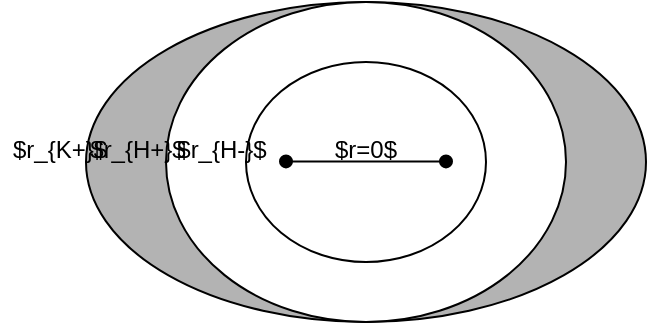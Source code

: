 <mxfile version="20.3.0" type="device"><diagram id="EoNyKHuHhaWxrZ6hlwF3" name="Page-1"><mxGraphModel dx="677" dy="410" grid="1" gridSize="10" guides="1" tooltips="1" connect="1" arrows="1" fold="1" page="1" pageScale="1" pageWidth="850" pageHeight="1100" math="1" shadow="0"><root><mxCell id="0"/><mxCell id="1" parent="0"/><mxCell id="NDcnX3-HpqlYZW4nQ_lw-1" value="" style="ellipse;whiteSpace=wrap;html=1;fillColor=#B3B3B3;" parent="1" vertex="1"><mxGeometry x="43" width="280" height="160" as="geometry"/></mxCell><mxCell id="NDcnX3-HpqlYZW4nQ_lw-3" value="" style="ellipse;whiteSpace=wrap;html=1;fillColor=default;" parent="1" vertex="1"><mxGeometry x="83" width="200" height="160" as="geometry"/></mxCell><mxCell id="NDcnX3-HpqlYZW4nQ_lw-4" value="" style="ellipse;whiteSpace=wrap;html=1;fillColor=default;" parent="1" vertex="1"><mxGeometry x="123" y="30" width="120" height="100" as="geometry"/></mxCell><mxCell id="NDcnX3-HpqlYZW4nQ_lw-6" value="" style="endArrow=oval;startArrow=oval;html=1;rounded=0;startFill=1;endFill=1;" parent="1" edge="1"><mxGeometry width="50" height="50" relative="1" as="geometry"><mxPoint x="143" y="79.71" as="sourcePoint"/><mxPoint x="223" y="79.71" as="targetPoint"/></mxGeometry></mxCell><mxCell id="NDcnX3-HpqlYZW4nQ_lw-7" value="&lt;div&gt;$r=0$&lt;/div&gt;" style="text;html=1;strokeColor=none;fillColor=none;align=center;verticalAlign=middle;whiteSpace=wrap;rounded=0;fontFamily=Helvetica;" parent="1" vertex="1"><mxGeometry x="153" y="59" width="60" height="30" as="geometry"/></mxCell><mxCell id="NDcnX3-HpqlYZW4nQ_lw-8" value="&lt;div&gt;$r_{H-}$&lt;/div&gt;" style="text;html=1;strokeColor=none;fillColor=none;align=center;verticalAlign=middle;whiteSpace=wrap;rounded=0;fontFamily=Helvetica;" parent="1" vertex="1"><mxGeometry x="81" y="59" width="60" height="30" as="geometry"/></mxCell><mxCell id="NDcnX3-HpqlYZW4nQ_lw-9" value="&lt;div&gt;$r_{H+}$&lt;/div&gt;" style="text;html=1;strokeColor=none;fillColor=none;align=center;verticalAlign=middle;whiteSpace=wrap;rounded=0;fontFamily=Helvetica;" parent="1" vertex="1"><mxGeometry x="39" y="59" width="60" height="30" as="geometry"/></mxCell><mxCell id="aglRZrAj_A84aytq8IYb-1" value="&lt;div&gt;$r_{K+}$&lt;/div&gt;" style="text;html=1;strokeColor=none;fillColor=none;align=center;verticalAlign=middle;whiteSpace=wrap;rounded=0;fontFamily=Helvetica;" vertex="1" parent="1"><mxGeometry y="59" width="60" height="30" as="geometry"/></mxCell></root></mxGraphModel></diagram></mxfile>
